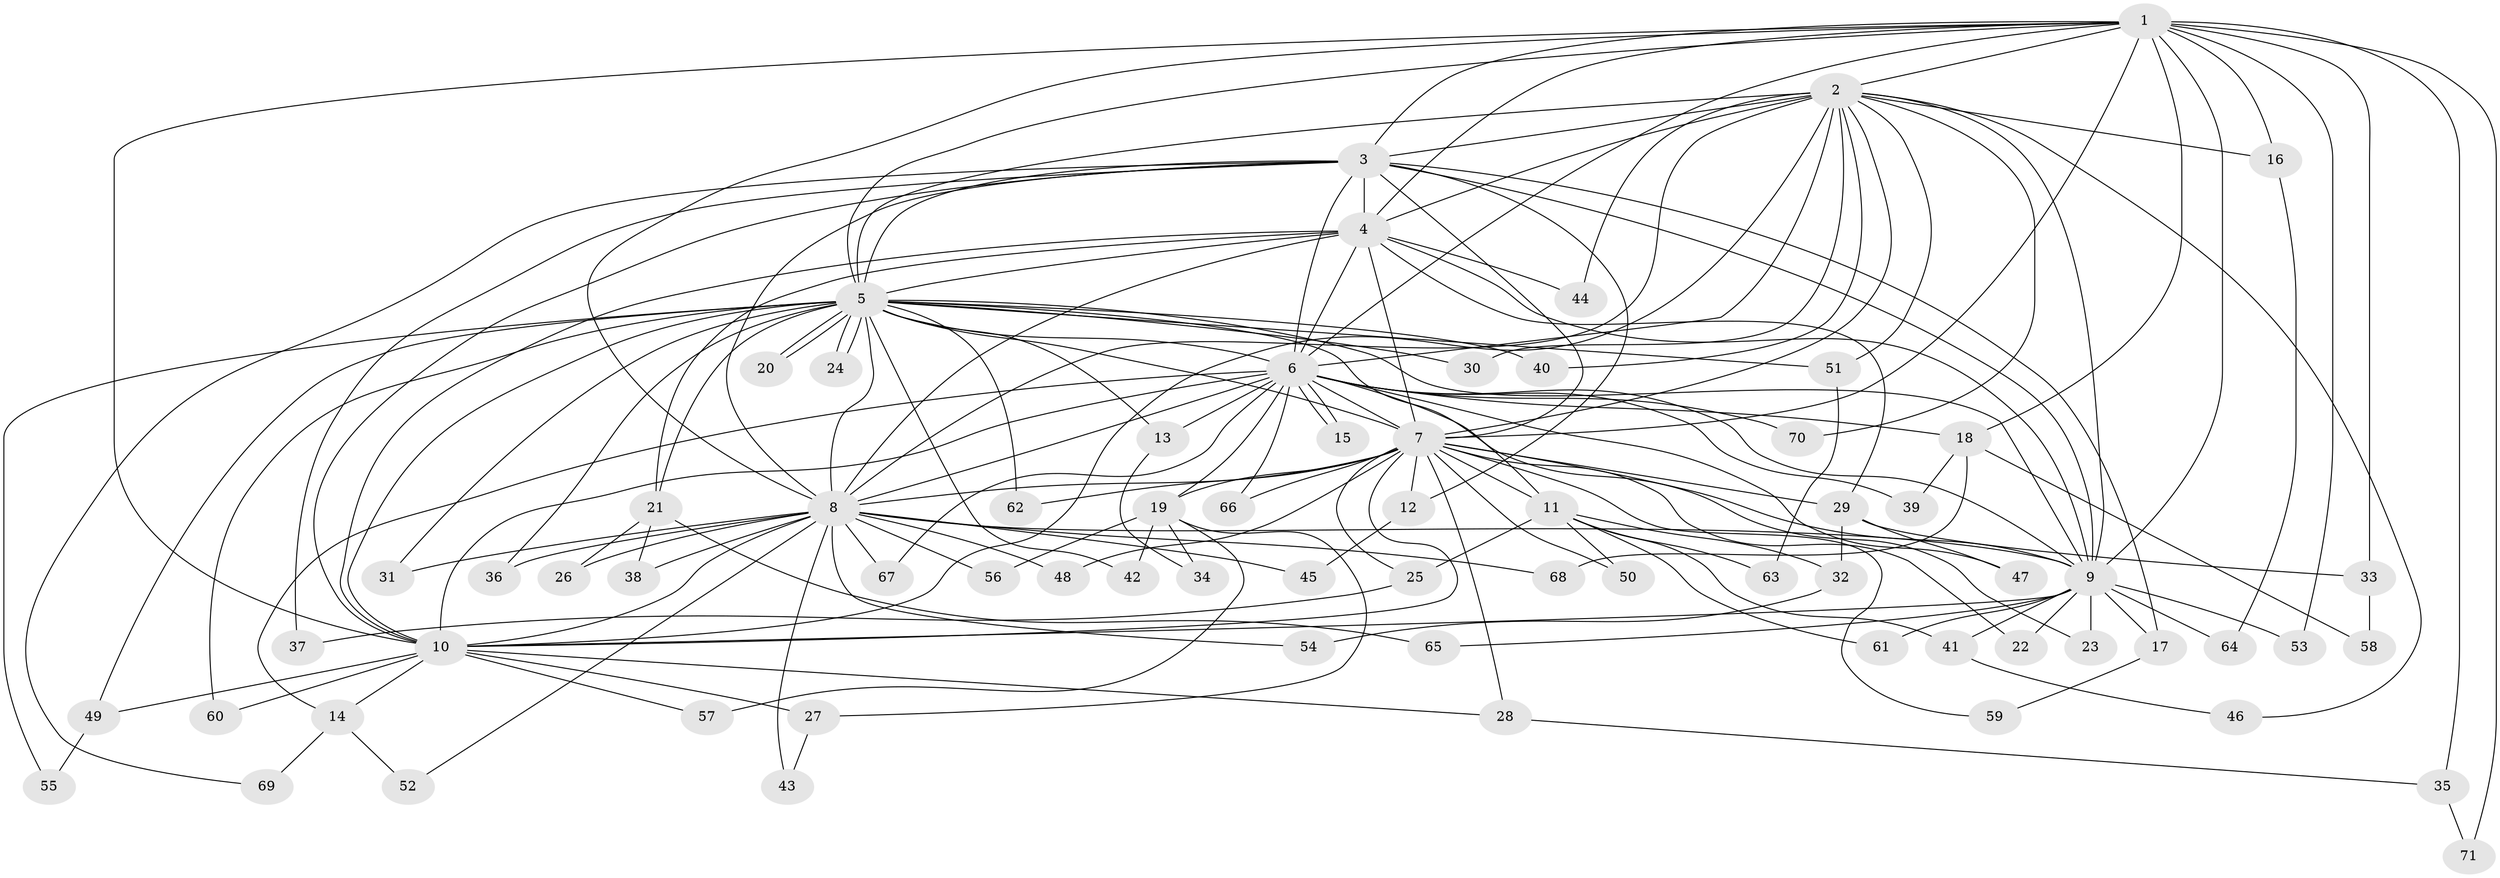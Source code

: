 // coarse degree distribution, {13: 0.057692307692307696, 12: 0.019230769230769232, 22: 0.038461538461538464, 18: 0.019230769230769232, 19: 0.019230769230769232, 15: 0.019230769230769232, 8: 0.019230769230769232, 3: 0.1346153846153846, 4: 0.038461538461538464, 2: 0.5961538461538461, 7: 0.019230769230769232, 5: 0.019230769230769232}
// Generated by graph-tools (version 1.1) at 2025/51/02/27/25 19:51:45]
// undirected, 71 vertices, 167 edges
graph export_dot {
graph [start="1"]
  node [color=gray90,style=filled];
  1;
  2;
  3;
  4;
  5;
  6;
  7;
  8;
  9;
  10;
  11;
  12;
  13;
  14;
  15;
  16;
  17;
  18;
  19;
  20;
  21;
  22;
  23;
  24;
  25;
  26;
  27;
  28;
  29;
  30;
  31;
  32;
  33;
  34;
  35;
  36;
  37;
  38;
  39;
  40;
  41;
  42;
  43;
  44;
  45;
  46;
  47;
  48;
  49;
  50;
  51;
  52;
  53;
  54;
  55;
  56;
  57;
  58;
  59;
  60;
  61;
  62;
  63;
  64;
  65;
  66;
  67;
  68;
  69;
  70;
  71;
  1 -- 2;
  1 -- 3;
  1 -- 4;
  1 -- 5;
  1 -- 6;
  1 -- 7;
  1 -- 8;
  1 -- 9;
  1 -- 10;
  1 -- 16;
  1 -- 18;
  1 -- 33;
  1 -- 35;
  1 -- 53;
  1 -- 71;
  2 -- 3;
  2 -- 4;
  2 -- 5;
  2 -- 6;
  2 -- 7;
  2 -- 8;
  2 -- 9;
  2 -- 10;
  2 -- 16;
  2 -- 30;
  2 -- 40;
  2 -- 44;
  2 -- 46;
  2 -- 51;
  2 -- 70;
  3 -- 4;
  3 -- 5;
  3 -- 6;
  3 -- 7;
  3 -- 8;
  3 -- 9;
  3 -- 10;
  3 -- 12;
  3 -- 17;
  3 -- 37;
  3 -- 69;
  4 -- 5;
  4 -- 6;
  4 -- 7;
  4 -- 8;
  4 -- 9;
  4 -- 10;
  4 -- 21;
  4 -- 29;
  4 -- 44;
  5 -- 6;
  5 -- 7;
  5 -- 8;
  5 -- 9;
  5 -- 10;
  5 -- 11;
  5 -- 13;
  5 -- 20;
  5 -- 20;
  5 -- 21;
  5 -- 24;
  5 -- 24;
  5 -- 30;
  5 -- 31;
  5 -- 36;
  5 -- 40;
  5 -- 42;
  5 -- 49;
  5 -- 51;
  5 -- 55;
  5 -- 60;
  5 -- 62;
  6 -- 7;
  6 -- 8;
  6 -- 9;
  6 -- 10;
  6 -- 13;
  6 -- 14;
  6 -- 15;
  6 -- 15;
  6 -- 18;
  6 -- 19;
  6 -- 23;
  6 -- 39;
  6 -- 47;
  6 -- 66;
  6 -- 67;
  6 -- 70;
  7 -- 8;
  7 -- 9;
  7 -- 10;
  7 -- 11;
  7 -- 12;
  7 -- 19;
  7 -- 22;
  7 -- 25;
  7 -- 28;
  7 -- 29;
  7 -- 48;
  7 -- 50;
  7 -- 59;
  7 -- 62;
  7 -- 66;
  8 -- 9;
  8 -- 10;
  8 -- 26;
  8 -- 31;
  8 -- 36;
  8 -- 38;
  8 -- 43;
  8 -- 45;
  8 -- 48;
  8 -- 52;
  8 -- 54;
  8 -- 56;
  8 -- 67;
  8 -- 68;
  9 -- 10;
  9 -- 17;
  9 -- 22;
  9 -- 23;
  9 -- 41;
  9 -- 53;
  9 -- 61;
  9 -- 64;
  9 -- 65;
  10 -- 14;
  10 -- 27;
  10 -- 28;
  10 -- 49;
  10 -- 57;
  10 -- 60;
  11 -- 25;
  11 -- 32;
  11 -- 41;
  11 -- 50;
  11 -- 61;
  11 -- 63;
  12 -- 45;
  13 -- 34;
  14 -- 52;
  14 -- 69;
  16 -- 64;
  17 -- 59;
  18 -- 39;
  18 -- 58;
  18 -- 68;
  19 -- 27;
  19 -- 34;
  19 -- 42;
  19 -- 56;
  19 -- 57;
  21 -- 26;
  21 -- 38;
  21 -- 65;
  25 -- 37;
  27 -- 43;
  28 -- 35;
  29 -- 32;
  29 -- 33;
  29 -- 47;
  32 -- 54;
  33 -- 58;
  35 -- 71;
  41 -- 46;
  49 -- 55;
  51 -- 63;
}

